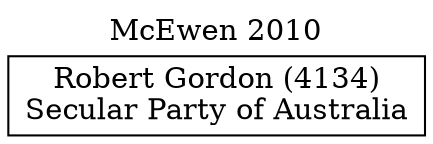 // House preference flow
digraph "Robert Gordon (4134)_McEwen_2010" {
	graph [label="McEwen 2010" labelloc=t mclimit=10]
	node [shape=box]
	"Robert Gordon (4134)" [label="Robert Gordon (4134)
Secular Party of Australia"]
}
